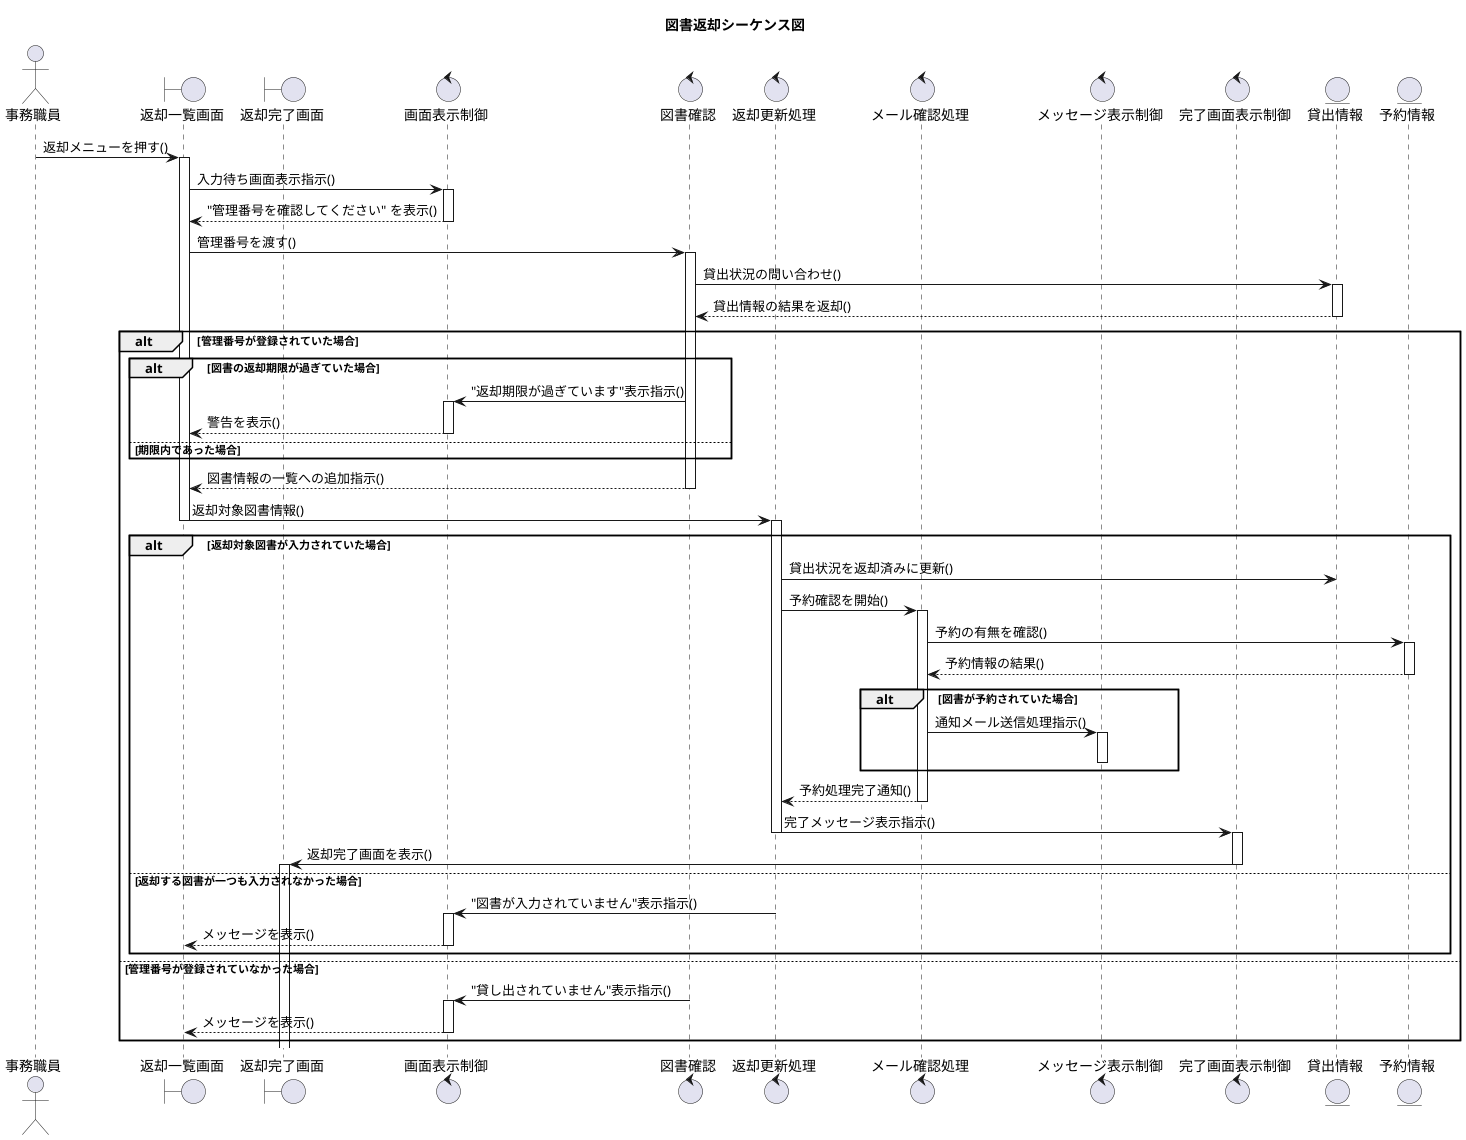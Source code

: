 @startuml
title 図書返却シーケンス図

' 1. アクター
actor 事務職員 as ユーザー

' 2. 境界オブジェクト
boundary 返却一覧画面
boundary 返却完了画面

' 3. 制御オブジェクト
control 画面表示制御 
control 図書確認
control 返却更新処理
control メール確認処理
control メッセージ表示制御 
control 完了画面表示制御 

' 4. 実態オブジェクト
entity 貸出情報
entity 予約情報

' ----------------------------------
' 返却処理シーケンス
' ----------------------------------

' 1. 返却メニューを押す
ユーザー -> 返却一覧画面 : 返却メニューを押す()
activate 返却一覧画面

' 2. 画面表示制御による入力促しと表示
返却一覧画面 -> 画面表示制御 : 入力待ち画面表示指示()
activate 画面表示制御
画面表示制御 --> 返却一覧画面 : "管理番号を確認してください" を表示()
deactivate 画面表示制御

' 3. 図書確認と貸出情報の問い合わせ
返却一覧画面 -> 図書確認 : 管理番号を渡す()
activate 図書確認

図書確認 -> 貸出情報 : 貸出状況の問い合わせ()
activate 貸出情報
貸出情報 --> 図書確認 : 貸出情報の結果を返却()
deactivate 貸出情報

alt 管理番号が登録されていた場合
    
    ' 代替フロー ②: 返却期限超過のチェック (警告のみ)
    alt 図書の返却期限が過ぎていた場合
        ' 期限超過警告表示 (代替処理)
        図書確認 -> 画面表示制御 : "返却期限が過ぎています"表示指示()
        activate 画面表示制御
        画面表示制御 --> 返却一覧画面 : 警告を表示()
        deactivate 画面表示制御
    else 期限内であった場合
        ' 何もせず処理を継続 (基本フロー)
    end
    
    ' 図書情報を一覧に追加 (基本フローの継続)
    図書確認 --> 返却一覧画面 : 図書情報の一覧への追加指示()
    deactivate 図書確認
    
    ' 4. 返却更新処理へ移行
    返却一覧画面 -> 返却更新処理 : 返却対象図書情報()
    deactivate 返却一覧画面 
    activate 返却更新処理

    alt 返却対象図書が入力されていた場合
        
        ' 5. DB更新
        返却更新処理 -> 貸出情報 : 貸出状況を返却済みに更新()
        
        ' メール確認処理へ
        返却更新処理 -> メール確認処理 : 予約確認を開始()
        activate メール確認処理
        
        メール確認処理 -> 予約情報 : 予約の有無を確認()
        activate 予約情報
        予約情報 --> メール確認処理 : 予約情報の結果()
        deactivate 予約情報

        ' 代替フロー ⑤: 予約ありのチェック (処理の追加)
        alt 図書が予約されていた場合
            ' 通知メール送信処理 (代替処理)
            メール確認処理 -> メッセージ表示制御 : 通知メール送信処理指示()
            activate メッセージ表示制御
            deactivate メッセージ表示制御
        end
        
        メール確認処理 --> 返却更新処理 : 予約処理完了通知()
        deactivate メール確認処理
        
        ' 6. 返却完了画面へ遷移
        返却更新処理 -> 完了画面表示制御 : 完了メッセージ表示指示()
        deactivate 返却更新処理
        
        activate 完了画面表示制御
        完了画面表示制御 -> 返却完了画面 : 返却完了画面を表示()
        deactivate 完了画面表示制御
        
        activate 返却完了画面
        deactivate 返却完了画面
        
    else 返却する図書が一つも入力されなかった場合
        ' 代替フロー ④: 入力不足エラー表示 (処理の中断)
        返却更新処理 -> 画面表示制御 : "図書が入力されていません"表示指示()
        activate 画面表示制御
        画面表示制御 --> 返却一覧画面 : メッセージを表示()
        deactivate 画面表示制御
        deactivate 返却更新処理
    end
    
else 管理番号が登録されていなかった場合
    ' 代替フロー ①: 未登録メッセージ表示 (処理の中断)
    図書確認 -> 画面表示制御 : "貸し出されていません"表示指示()
    activate 画面表示制御
    画面表示制御 --> 返却一覧画面 : メッセージを表示()
    deactivate 画面表示制御
    deactivate 図書確認
end
@enduml